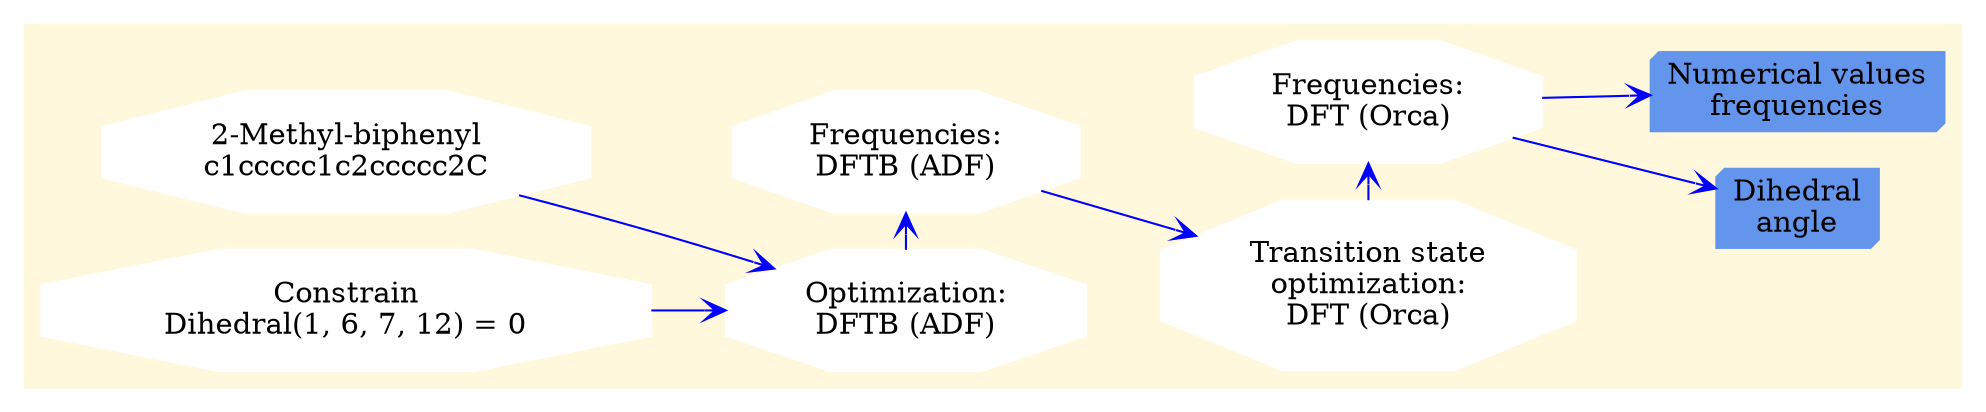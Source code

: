 digraph G {
	rankdir=LR;
	edge[arrowhead=vee, color=blue];
        graph [ dpi = 300 ];
	newrank=true;
	compound=true;
	subgraph clusterdist {
	     node[style=filled, color=white, shape=octagon];
	     edge[color=blue]
	     mol[label="2-Methyl-biphenyl\nc1ccccc1c2ccccc2C"];
	     cons[label="Constrain\nDihedral(1, 6, 7, 12) = 0"]

	     dftb[label="Optimization:\nDFTB (ADF)"];
	     freq1[label="Frequencies:\nDFTB (ADF)"];

	     ts[label="Transition state\noptimization:\nDFT (Orca)"];

	     freq2[label="Frequencies:\nDFT (Orca)"];
	     r1[label="Dihedral\nangle", shape=box3d, color=cornflowerblue, style=filled];
     	     r2[label="Numerical values\nfrequencies", shape=box3d, color=cornflowerblue, style=filled];

	     mol -> dftb;
	     cons -> dftb;

	     dftb -> freq1;
	     freq1 -> ts;
	     ts -> freq2;
	     freq2 -> r1;
	     freq2 -> r2;

	     style=filled;
	     color=cornsilk;
	     {rank=same dftb; freq1}
	     {rank=same ts; freq2}
	}
} 